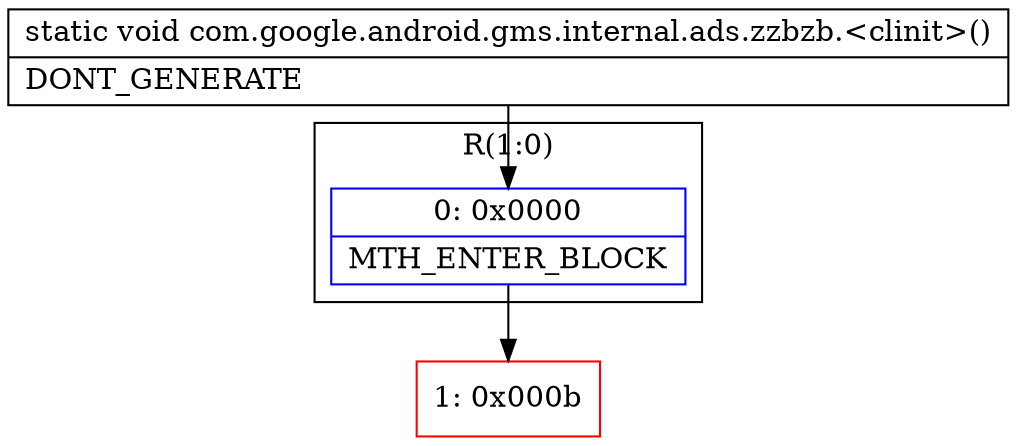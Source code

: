 digraph "CFG forcom.google.android.gms.internal.ads.zzbzb.\<clinit\>()V" {
subgraph cluster_Region_2054226605 {
label = "R(1:0)";
node [shape=record,color=blue];
Node_0 [shape=record,label="{0\:\ 0x0000|MTH_ENTER_BLOCK\l}"];
}
Node_1 [shape=record,color=red,label="{1\:\ 0x000b}"];
MethodNode[shape=record,label="{static void com.google.android.gms.internal.ads.zzbzb.\<clinit\>()  | DONT_GENERATE\l}"];
MethodNode -> Node_0;
Node_0 -> Node_1;
}

